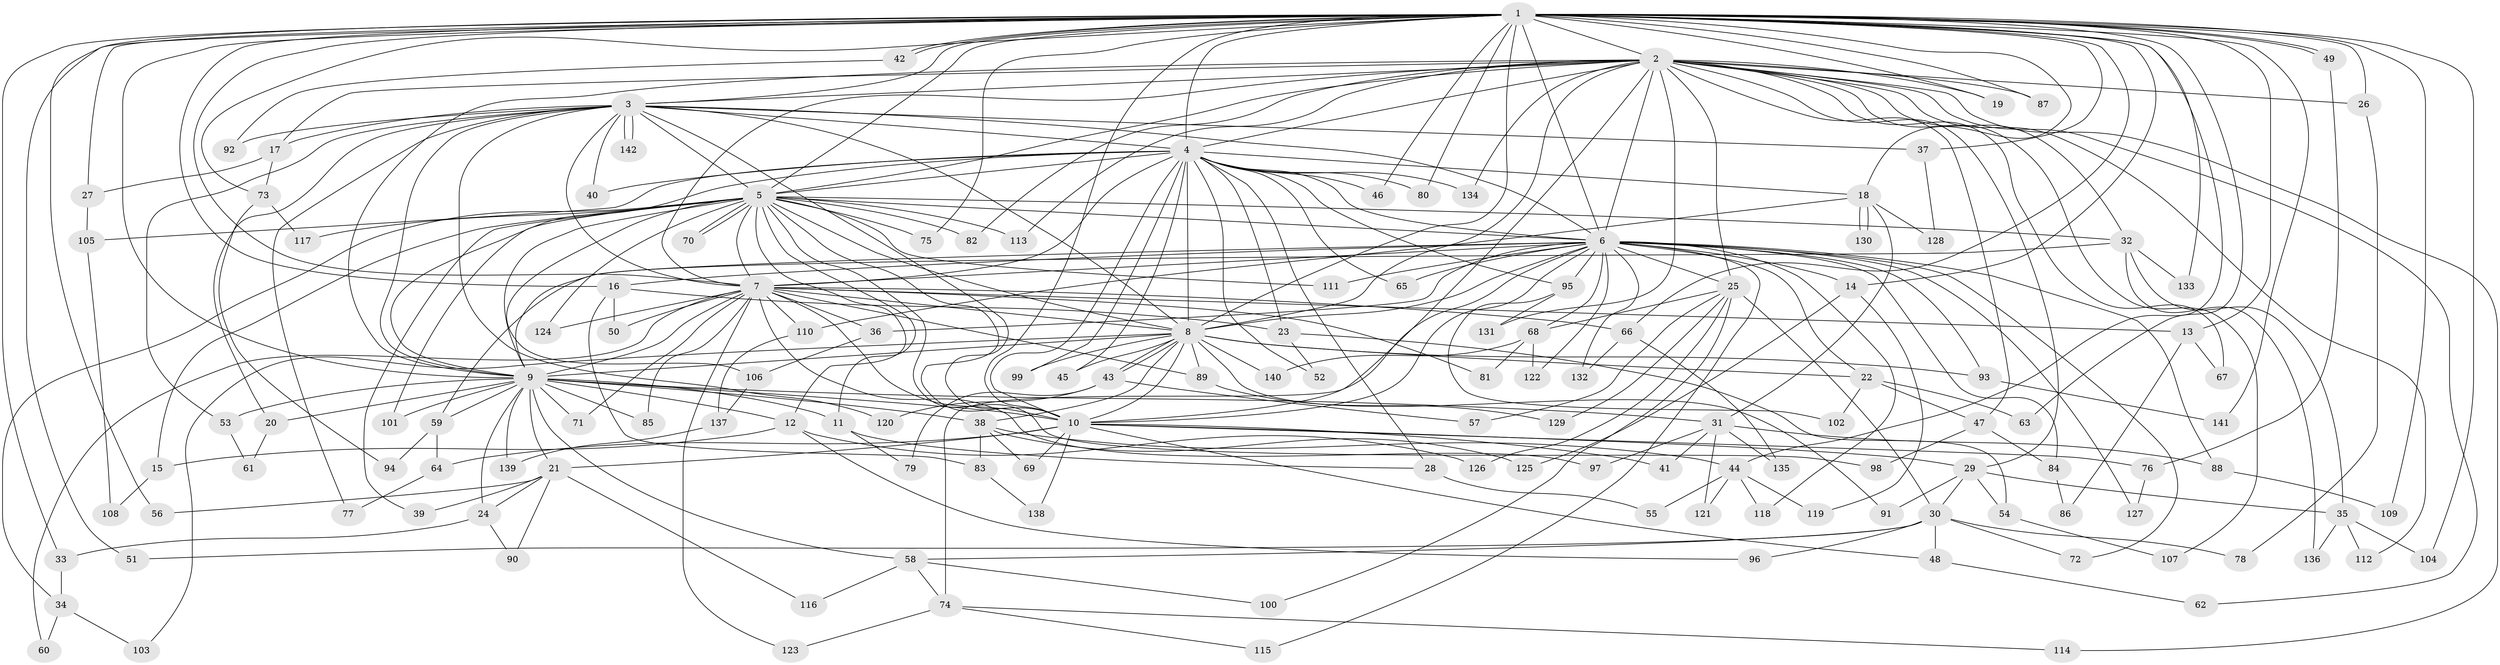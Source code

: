 // coarse degree distribution, {5: 0.07, 3: 0.22, 4: 0.12, 17: 0.02, 7: 0.02, 18: 0.01, 16: 0.01, 2: 0.37, 26: 0.01, 6: 0.05, 21: 0.01, 8: 0.02, 24: 0.01, 1: 0.03, 30: 0.01, 20: 0.01, 25: 0.01}
// Generated by graph-tools (version 1.1) at 2025/36/03/04/25 23:36:24]
// undirected, 142 vertices, 309 edges
graph export_dot {
  node [color=gray90,style=filled];
  1;
  2;
  3;
  4;
  5;
  6;
  7;
  8;
  9;
  10;
  11;
  12;
  13;
  14;
  15;
  16;
  17;
  18;
  19;
  20;
  21;
  22;
  23;
  24;
  25;
  26;
  27;
  28;
  29;
  30;
  31;
  32;
  33;
  34;
  35;
  36;
  37;
  38;
  39;
  40;
  41;
  42;
  43;
  44;
  45;
  46;
  47;
  48;
  49;
  50;
  51;
  52;
  53;
  54;
  55;
  56;
  57;
  58;
  59;
  60;
  61;
  62;
  63;
  64;
  65;
  66;
  67;
  68;
  69;
  70;
  71;
  72;
  73;
  74;
  75;
  76;
  77;
  78;
  79;
  80;
  81;
  82;
  83;
  84;
  85;
  86;
  87;
  88;
  89;
  90;
  91;
  92;
  93;
  94;
  95;
  96;
  97;
  98;
  99;
  100;
  101;
  102;
  103;
  104;
  105;
  106;
  107;
  108;
  109;
  110;
  111;
  112;
  113;
  114;
  115;
  116;
  117;
  118;
  119;
  120;
  121;
  122;
  123;
  124;
  125;
  126;
  127;
  128;
  129;
  130;
  131;
  132;
  133;
  134;
  135;
  136;
  137;
  138;
  139;
  140;
  141;
  142;
  1 -- 2;
  1 -- 3;
  1 -- 4;
  1 -- 5;
  1 -- 6;
  1 -- 7;
  1 -- 8;
  1 -- 9;
  1 -- 10;
  1 -- 13;
  1 -- 14;
  1 -- 16;
  1 -- 18;
  1 -- 19;
  1 -- 26;
  1 -- 27;
  1 -- 33;
  1 -- 37;
  1 -- 42;
  1 -- 42;
  1 -- 44;
  1 -- 46;
  1 -- 49;
  1 -- 49;
  1 -- 51;
  1 -- 56;
  1 -- 63;
  1 -- 66;
  1 -- 73;
  1 -- 75;
  1 -- 80;
  1 -- 87;
  1 -- 104;
  1 -- 109;
  1 -- 133;
  1 -- 141;
  2 -- 3;
  2 -- 4;
  2 -- 5;
  2 -- 6;
  2 -- 7;
  2 -- 8;
  2 -- 9;
  2 -- 10;
  2 -- 17;
  2 -- 19;
  2 -- 25;
  2 -- 26;
  2 -- 29;
  2 -- 32;
  2 -- 47;
  2 -- 62;
  2 -- 67;
  2 -- 82;
  2 -- 87;
  2 -- 107;
  2 -- 112;
  2 -- 113;
  2 -- 114;
  2 -- 131;
  2 -- 134;
  3 -- 4;
  3 -- 5;
  3 -- 6;
  3 -- 7;
  3 -- 8;
  3 -- 9;
  3 -- 10;
  3 -- 17;
  3 -- 20;
  3 -- 37;
  3 -- 40;
  3 -- 53;
  3 -- 77;
  3 -- 92;
  3 -- 120;
  3 -- 142;
  3 -- 142;
  4 -- 5;
  4 -- 6;
  4 -- 7;
  4 -- 8;
  4 -- 9;
  4 -- 10;
  4 -- 18;
  4 -- 23;
  4 -- 28;
  4 -- 40;
  4 -- 45;
  4 -- 46;
  4 -- 52;
  4 -- 65;
  4 -- 80;
  4 -- 95;
  4 -- 99;
  4 -- 105;
  4 -- 134;
  5 -- 6;
  5 -- 7;
  5 -- 8;
  5 -- 9;
  5 -- 10;
  5 -- 11;
  5 -- 12;
  5 -- 15;
  5 -- 32;
  5 -- 34;
  5 -- 39;
  5 -- 70;
  5 -- 70;
  5 -- 75;
  5 -- 82;
  5 -- 98;
  5 -- 101;
  5 -- 106;
  5 -- 111;
  5 -- 113;
  5 -- 117;
  5 -- 124;
  6 -- 7;
  6 -- 8;
  6 -- 9;
  6 -- 10;
  6 -- 14;
  6 -- 16;
  6 -- 22;
  6 -- 25;
  6 -- 36;
  6 -- 65;
  6 -- 68;
  6 -- 72;
  6 -- 74;
  6 -- 84;
  6 -- 88;
  6 -- 93;
  6 -- 95;
  6 -- 111;
  6 -- 115;
  6 -- 118;
  6 -- 122;
  6 -- 127;
  6 -- 132;
  7 -- 8;
  7 -- 9;
  7 -- 10;
  7 -- 13;
  7 -- 36;
  7 -- 50;
  7 -- 60;
  7 -- 66;
  7 -- 71;
  7 -- 81;
  7 -- 85;
  7 -- 89;
  7 -- 97;
  7 -- 110;
  7 -- 123;
  7 -- 124;
  8 -- 9;
  8 -- 10;
  8 -- 22;
  8 -- 38;
  8 -- 43;
  8 -- 43;
  8 -- 45;
  8 -- 89;
  8 -- 91;
  8 -- 93;
  8 -- 99;
  8 -- 103;
  8 -- 140;
  9 -- 10;
  9 -- 11;
  9 -- 12;
  9 -- 20;
  9 -- 21;
  9 -- 24;
  9 -- 31;
  9 -- 38;
  9 -- 53;
  9 -- 58;
  9 -- 59;
  9 -- 71;
  9 -- 85;
  9 -- 101;
  9 -- 139;
  10 -- 21;
  10 -- 29;
  10 -- 41;
  10 -- 48;
  10 -- 64;
  10 -- 69;
  10 -- 76;
  10 -- 138;
  11 -- 28;
  11 -- 79;
  12 -- 15;
  12 -- 96;
  12 -- 126;
  13 -- 67;
  13 -- 86;
  14 -- 119;
  14 -- 125;
  15 -- 108;
  16 -- 23;
  16 -- 50;
  16 -- 83;
  17 -- 27;
  17 -- 73;
  18 -- 31;
  18 -- 110;
  18 -- 128;
  18 -- 130;
  18 -- 130;
  20 -- 61;
  21 -- 24;
  21 -- 39;
  21 -- 56;
  21 -- 90;
  21 -- 116;
  22 -- 47;
  22 -- 63;
  22 -- 102;
  23 -- 52;
  23 -- 54;
  24 -- 33;
  24 -- 90;
  25 -- 30;
  25 -- 57;
  25 -- 68;
  25 -- 100;
  25 -- 126;
  25 -- 129;
  26 -- 78;
  27 -- 105;
  28 -- 55;
  29 -- 30;
  29 -- 35;
  29 -- 54;
  29 -- 91;
  30 -- 48;
  30 -- 51;
  30 -- 58;
  30 -- 72;
  30 -- 78;
  30 -- 96;
  31 -- 41;
  31 -- 88;
  31 -- 97;
  31 -- 121;
  31 -- 135;
  32 -- 35;
  32 -- 59;
  32 -- 133;
  32 -- 136;
  33 -- 34;
  34 -- 60;
  34 -- 103;
  35 -- 104;
  35 -- 112;
  35 -- 136;
  36 -- 106;
  37 -- 128;
  38 -- 44;
  38 -- 69;
  38 -- 83;
  38 -- 125;
  42 -- 92;
  43 -- 57;
  43 -- 79;
  43 -- 120;
  44 -- 55;
  44 -- 118;
  44 -- 119;
  44 -- 121;
  47 -- 84;
  47 -- 98;
  48 -- 62;
  49 -- 76;
  53 -- 61;
  54 -- 107;
  58 -- 74;
  58 -- 100;
  58 -- 116;
  59 -- 64;
  59 -- 94;
  64 -- 77;
  66 -- 132;
  66 -- 135;
  68 -- 81;
  68 -- 122;
  68 -- 140;
  73 -- 94;
  73 -- 117;
  74 -- 114;
  74 -- 115;
  74 -- 123;
  76 -- 127;
  83 -- 138;
  84 -- 86;
  88 -- 109;
  89 -- 129;
  93 -- 141;
  95 -- 102;
  95 -- 131;
  105 -- 108;
  106 -- 137;
  110 -- 137;
  137 -- 139;
}
